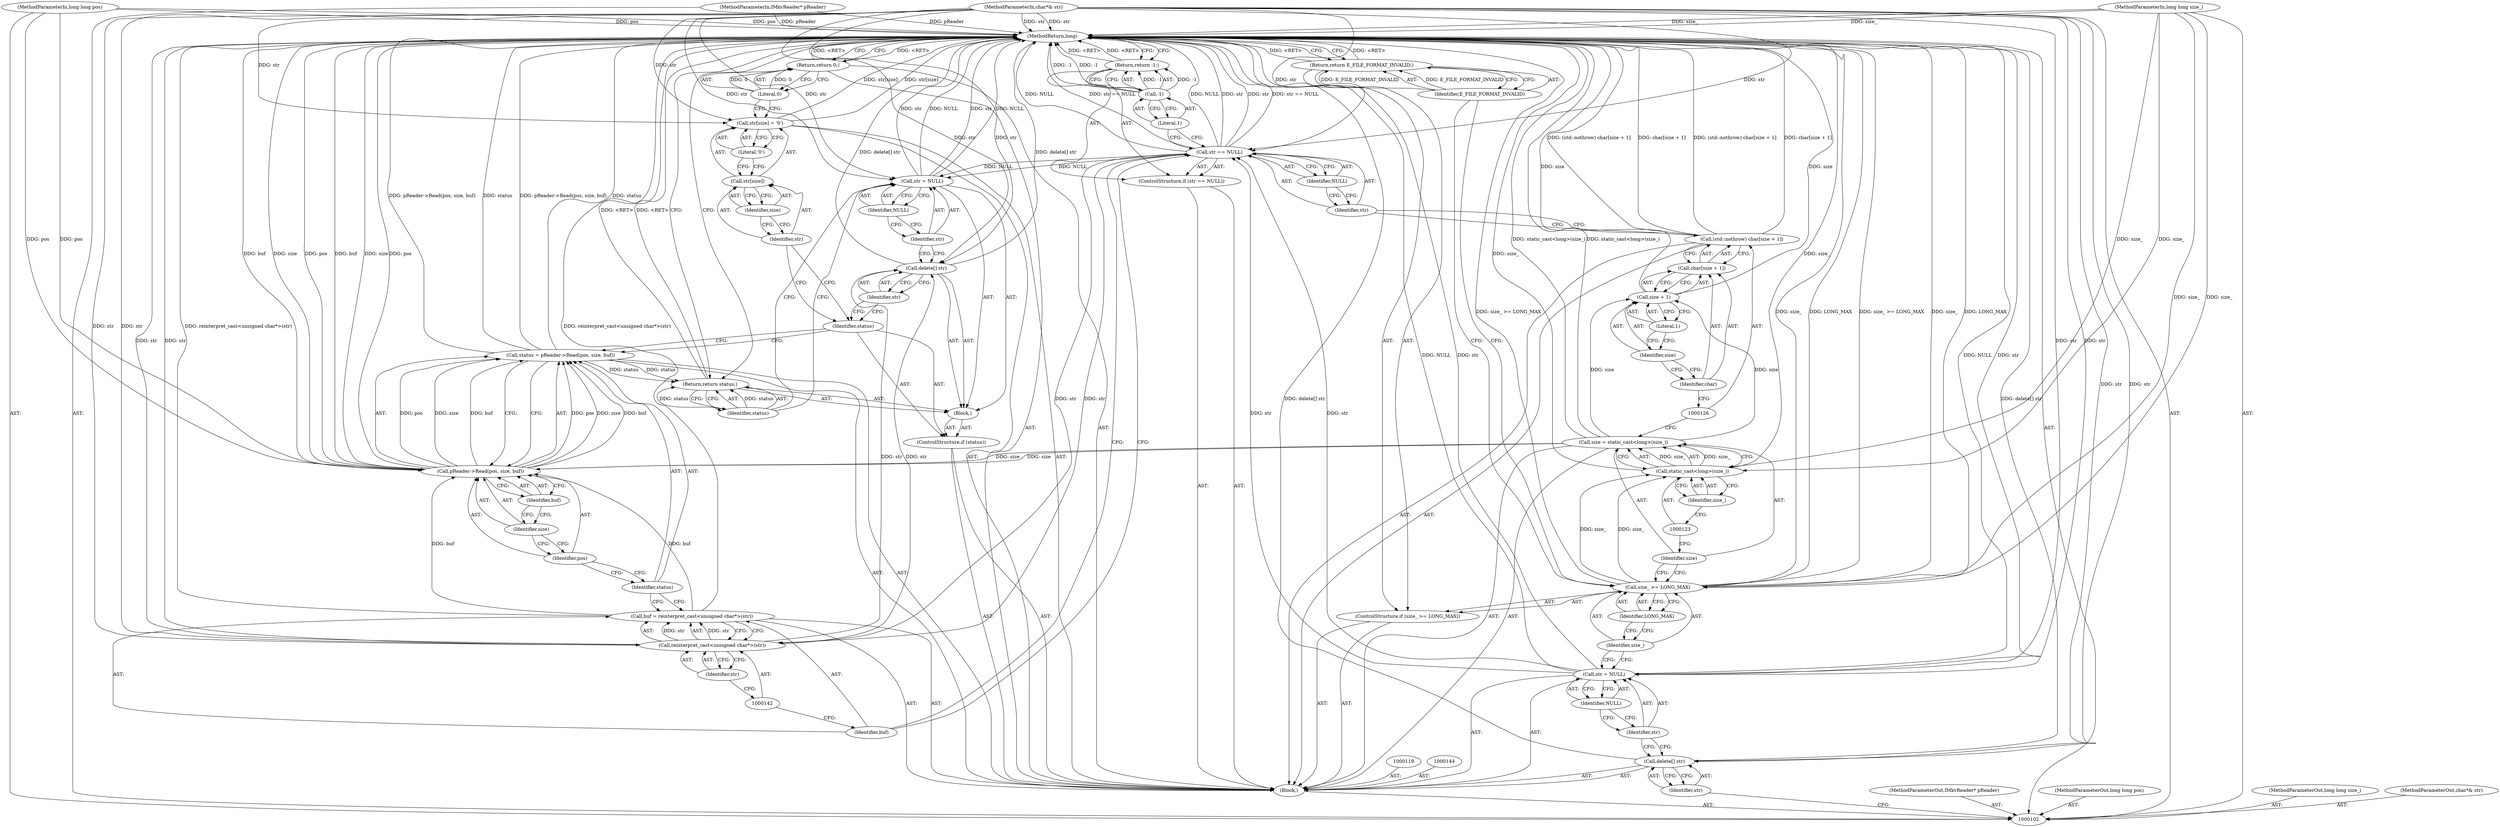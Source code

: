 digraph "1_Android_cc274e2abe8b2a6698a5c47d8aa4bb45f1f9538d_65" {
"1000168" [label="(MethodReturn,long)"];
"1000103" [label="(MethodParameterIn,IMkvReader* pReader)"];
"1000223" [label="(MethodParameterOut,IMkvReader* pReader)"];
"1000104" [label="(MethodParameterIn,long long pos)"];
"1000224" [label="(MethodParameterOut,long long pos)"];
"1000125" [label="(Call,(std::nothrow) char[size + 1])"];
"1000127" [label="(Call,char[size + 1])"];
"1000128" [label="(Identifier,char)"];
"1000129" [label="(Call,size + 1)"];
"1000130" [label="(Identifier,size)"];
"1000131" [label="(Literal,1)"];
"1000135" [label="(Identifier,NULL)"];
"1000132" [label="(ControlStructure,if (str == NULL))"];
"1000133" [label="(Call,str == NULL)"];
"1000134" [label="(Identifier,str)"];
"1000137" [label="(Call,-1)"];
"1000138" [label="(Literal,1)"];
"1000136" [label="(Return,return -1;)"];
"1000139" [label="(Call,buf = reinterpret_cast<unsigned char*>(str))"];
"1000140" [label="(Identifier,buf)"];
"1000141" [label="(Call,reinterpret_cast<unsigned char*>(str))"];
"1000143" [label="(Identifier,str)"];
"1000145" [label="(Call,status = pReader->Read(pos, size, buf))"];
"1000146" [label="(Identifier,status)"];
"1000147" [label="(Call,pReader->Read(pos, size, buf))"];
"1000148" [label="(Identifier,pos)"];
"1000149" [label="(Identifier,size)"];
"1000150" [label="(Identifier,buf)"];
"1000151" [label="(ControlStructure,if (status))"];
"1000153" [label="(Block,)"];
"1000152" [label="(Identifier,status)"];
"1000105" [label="(MethodParameterIn,long long size_)"];
"1000225" [label="(MethodParameterOut,long long size_)"];
"1000106" [label="(MethodParameterIn,char*& str)"];
"1000226" [label="(MethodParameterOut,char*& str)"];
"1000107" [label="(Block,)"];
"1000154" [label="(Call,delete[] str)"];
"1000155" [label="(Identifier,str)"];
"1000158" [label="(Identifier,NULL)"];
"1000156" [label="(Call,str = NULL)"];
"1000157" [label="(Identifier,str)"];
"1000160" [label="(Identifier,status)"];
"1000159" [label="(Return,return status;)"];
"1000165" [label="(Literal,'\0')"];
"1000161" [label="(Call,str[size] = '\0')"];
"1000162" [label="(Call,str[size])"];
"1000163" [label="(Identifier,str)"];
"1000164" [label="(Identifier,size)"];
"1000166" [label="(Return,return 0;)"];
"1000167" [label="(Literal,0)"];
"1000109" [label="(Identifier,str)"];
"1000108" [label="(Call,delete[] str)"];
"1000110" [label="(Call,str = NULL)"];
"1000111" [label="(Identifier,str)"];
"1000112" [label="(Identifier,NULL)"];
"1000116" [label="(Identifier,LONG_MAX)"];
"1000113" [label="(ControlStructure,if (size_ >= LONG_MAX))"];
"1000114" [label="(Call,size_ >= LONG_MAX)"];
"1000115" [label="(Identifier,size_)"];
"1000118" [label="(Identifier,E_FILE_FORMAT_INVALID)"];
"1000117" [label="(Return,return E_FILE_FORMAT_INVALID;)"];
"1000120" [label="(Call,size = static_cast<long>(size_))"];
"1000121" [label="(Identifier,size)"];
"1000122" [label="(Call,static_cast<long>(size_))"];
"1000124" [label="(Identifier,size_)"];
"1000168" -> "1000102"  [label="AST: "];
"1000168" -> "1000117"  [label="CFG: "];
"1000168" -> "1000136"  [label="CFG: "];
"1000168" -> "1000159"  [label="CFG: "];
"1000168" -> "1000166"  [label="CFG: "];
"1000136" -> "1000168"  [label="DDG: <RET>"];
"1000129" -> "1000168"  [label="DDG: size"];
"1000125" -> "1000168"  [label="DDG: (std::nothrow) char[size + 1]"];
"1000125" -> "1000168"  [label="DDG: char[size + 1]"];
"1000108" -> "1000168"  [label="DDG: delete[] str"];
"1000156" -> "1000168"  [label="DDG: str"];
"1000156" -> "1000168"  [label="DDG: NULL"];
"1000104" -> "1000168"  [label="DDG: pos"];
"1000105" -> "1000168"  [label="DDG: size_"];
"1000114" -> "1000168"  [label="DDG: size_ >= LONG_MAX"];
"1000114" -> "1000168"  [label="DDG: size_"];
"1000114" -> "1000168"  [label="DDG: LONG_MAX"];
"1000154" -> "1000168"  [label="DDG: delete[] str"];
"1000147" -> "1000168"  [label="DDG: buf"];
"1000147" -> "1000168"  [label="DDG: size"];
"1000147" -> "1000168"  [label="DDG: pos"];
"1000122" -> "1000168"  [label="DDG: size_"];
"1000139" -> "1000168"  [label="DDG: reinterpret_cast<unsigned char*>(str)"];
"1000133" -> "1000168"  [label="DDG: str"];
"1000133" -> "1000168"  [label="DDG: str == NULL"];
"1000133" -> "1000168"  [label="DDG: NULL"];
"1000103" -> "1000168"  [label="DDG: pReader"];
"1000110" -> "1000168"  [label="DDG: NULL"];
"1000110" -> "1000168"  [label="DDG: str"];
"1000141" -> "1000168"  [label="DDG: str"];
"1000120" -> "1000168"  [label="DDG: static_cast<long>(size_)"];
"1000161" -> "1000168"  [label="DDG: str[size]"];
"1000145" -> "1000168"  [label="DDG: status"];
"1000145" -> "1000168"  [label="DDG: pReader->Read(pos, size, buf)"];
"1000137" -> "1000168"  [label="DDG: -1"];
"1000106" -> "1000168"  [label="DDG: str"];
"1000166" -> "1000168"  [label="DDG: <RET>"];
"1000159" -> "1000168"  [label="DDG: <RET>"];
"1000117" -> "1000168"  [label="DDG: <RET>"];
"1000103" -> "1000102"  [label="AST: "];
"1000103" -> "1000168"  [label="DDG: pReader"];
"1000223" -> "1000102"  [label="AST: "];
"1000104" -> "1000102"  [label="AST: "];
"1000104" -> "1000168"  [label="DDG: pos"];
"1000104" -> "1000147"  [label="DDG: pos"];
"1000224" -> "1000102"  [label="AST: "];
"1000125" -> "1000107"  [label="AST: "];
"1000125" -> "1000127"  [label="CFG: "];
"1000126" -> "1000125"  [label="AST: "];
"1000127" -> "1000125"  [label="AST: "];
"1000134" -> "1000125"  [label="CFG: "];
"1000125" -> "1000168"  [label="DDG: (std::nothrow) char[size + 1]"];
"1000125" -> "1000168"  [label="DDG: char[size + 1]"];
"1000127" -> "1000125"  [label="AST: "];
"1000127" -> "1000129"  [label="CFG: "];
"1000128" -> "1000127"  [label="AST: "];
"1000129" -> "1000127"  [label="AST: "];
"1000125" -> "1000127"  [label="CFG: "];
"1000128" -> "1000127"  [label="AST: "];
"1000128" -> "1000126"  [label="CFG: "];
"1000130" -> "1000128"  [label="CFG: "];
"1000129" -> "1000127"  [label="AST: "];
"1000129" -> "1000131"  [label="CFG: "];
"1000130" -> "1000129"  [label="AST: "];
"1000131" -> "1000129"  [label="AST: "];
"1000127" -> "1000129"  [label="CFG: "];
"1000129" -> "1000168"  [label="DDG: size"];
"1000120" -> "1000129"  [label="DDG: size"];
"1000130" -> "1000129"  [label="AST: "];
"1000130" -> "1000128"  [label="CFG: "];
"1000131" -> "1000130"  [label="CFG: "];
"1000131" -> "1000129"  [label="AST: "];
"1000131" -> "1000130"  [label="CFG: "];
"1000129" -> "1000131"  [label="CFG: "];
"1000135" -> "1000133"  [label="AST: "];
"1000135" -> "1000134"  [label="CFG: "];
"1000133" -> "1000135"  [label="CFG: "];
"1000132" -> "1000107"  [label="AST: "];
"1000133" -> "1000132"  [label="AST: "];
"1000136" -> "1000132"  [label="AST: "];
"1000133" -> "1000132"  [label="AST: "];
"1000133" -> "1000135"  [label="CFG: "];
"1000134" -> "1000133"  [label="AST: "];
"1000135" -> "1000133"  [label="AST: "];
"1000138" -> "1000133"  [label="CFG: "];
"1000140" -> "1000133"  [label="CFG: "];
"1000133" -> "1000168"  [label="DDG: str"];
"1000133" -> "1000168"  [label="DDG: str == NULL"];
"1000133" -> "1000168"  [label="DDG: NULL"];
"1000110" -> "1000133"  [label="DDG: str"];
"1000106" -> "1000133"  [label="DDG: str"];
"1000133" -> "1000141"  [label="DDG: str"];
"1000133" -> "1000156"  [label="DDG: NULL"];
"1000134" -> "1000133"  [label="AST: "];
"1000134" -> "1000125"  [label="CFG: "];
"1000135" -> "1000134"  [label="CFG: "];
"1000137" -> "1000136"  [label="AST: "];
"1000137" -> "1000138"  [label="CFG: "];
"1000138" -> "1000137"  [label="AST: "];
"1000136" -> "1000137"  [label="CFG: "];
"1000137" -> "1000168"  [label="DDG: -1"];
"1000137" -> "1000136"  [label="DDG: -1"];
"1000138" -> "1000137"  [label="AST: "];
"1000138" -> "1000133"  [label="CFG: "];
"1000137" -> "1000138"  [label="CFG: "];
"1000136" -> "1000132"  [label="AST: "];
"1000136" -> "1000137"  [label="CFG: "];
"1000137" -> "1000136"  [label="AST: "];
"1000168" -> "1000136"  [label="CFG: "];
"1000136" -> "1000168"  [label="DDG: <RET>"];
"1000137" -> "1000136"  [label="DDG: -1"];
"1000139" -> "1000107"  [label="AST: "];
"1000139" -> "1000141"  [label="CFG: "];
"1000140" -> "1000139"  [label="AST: "];
"1000141" -> "1000139"  [label="AST: "];
"1000146" -> "1000139"  [label="CFG: "];
"1000139" -> "1000168"  [label="DDG: reinterpret_cast<unsigned char*>(str)"];
"1000141" -> "1000139"  [label="DDG: str"];
"1000139" -> "1000147"  [label="DDG: buf"];
"1000140" -> "1000139"  [label="AST: "];
"1000140" -> "1000133"  [label="CFG: "];
"1000142" -> "1000140"  [label="CFG: "];
"1000141" -> "1000139"  [label="AST: "];
"1000141" -> "1000143"  [label="CFG: "];
"1000142" -> "1000141"  [label="AST: "];
"1000143" -> "1000141"  [label="AST: "];
"1000139" -> "1000141"  [label="CFG: "];
"1000141" -> "1000168"  [label="DDG: str"];
"1000141" -> "1000139"  [label="DDG: str"];
"1000133" -> "1000141"  [label="DDG: str"];
"1000106" -> "1000141"  [label="DDG: str"];
"1000141" -> "1000154"  [label="DDG: str"];
"1000143" -> "1000141"  [label="AST: "];
"1000143" -> "1000142"  [label="CFG: "];
"1000141" -> "1000143"  [label="CFG: "];
"1000145" -> "1000107"  [label="AST: "];
"1000145" -> "1000147"  [label="CFG: "];
"1000146" -> "1000145"  [label="AST: "];
"1000147" -> "1000145"  [label="AST: "];
"1000152" -> "1000145"  [label="CFG: "];
"1000145" -> "1000168"  [label="DDG: status"];
"1000145" -> "1000168"  [label="DDG: pReader->Read(pos, size, buf)"];
"1000147" -> "1000145"  [label="DDG: pos"];
"1000147" -> "1000145"  [label="DDG: size"];
"1000147" -> "1000145"  [label="DDG: buf"];
"1000145" -> "1000159"  [label="DDG: status"];
"1000146" -> "1000145"  [label="AST: "];
"1000146" -> "1000139"  [label="CFG: "];
"1000148" -> "1000146"  [label="CFG: "];
"1000147" -> "1000145"  [label="AST: "];
"1000147" -> "1000150"  [label="CFG: "];
"1000148" -> "1000147"  [label="AST: "];
"1000149" -> "1000147"  [label="AST: "];
"1000150" -> "1000147"  [label="AST: "];
"1000145" -> "1000147"  [label="CFG: "];
"1000147" -> "1000168"  [label="DDG: buf"];
"1000147" -> "1000168"  [label="DDG: size"];
"1000147" -> "1000168"  [label="DDG: pos"];
"1000147" -> "1000145"  [label="DDG: pos"];
"1000147" -> "1000145"  [label="DDG: size"];
"1000147" -> "1000145"  [label="DDG: buf"];
"1000104" -> "1000147"  [label="DDG: pos"];
"1000120" -> "1000147"  [label="DDG: size"];
"1000139" -> "1000147"  [label="DDG: buf"];
"1000148" -> "1000147"  [label="AST: "];
"1000148" -> "1000146"  [label="CFG: "];
"1000149" -> "1000148"  [label="CFG: "];
"1000149" -> "1000147"  [label="AST: "];
"1000149" -> "1000148"  [label="CFG: "];
"1000150" -> "1000149"  [label="CFG: "];
"1000150" -> "1000147"  [label="AST: "];
"1000150" -> "1000149"  [label="CFG: "];
"1000147" -> "1000150"  [label="CFG: "];
"1000151" -> "1000107"  [label="AST: "];
"1000152" -> "1000151"  [label="AST: "];
"1000153" -> "1000151"  [label="AST: "];
"1000153" -> "1000151"  [label="AST: "];
"1000154" -> "1000153"  [label="AST: "];
"1000156" -> "1000153"  [label="AST: "];
"1000159" -> "1000153"  [label="AST: "];
"1000152" -> "1000151"  [label="AST: "];
"1000152" -> "1000145"  [label="CFG: "];
"1000155" -> "1000152"  [label="CFG: "];
"1000163" -> "1000152"  [label="CFG: "];
"1000105" -> "1000102"  [label="AST: "];
"1000105" -> "1000168"  [label="DDG: size_"];
"1000105" -> "1000114"  [label="DDG: size_"];
"1000105" -> "1000122"  [label="DDG: size_"];
"1000225" -> "1000102"  [label="AST: "];
"1000106" -> "1000102"  [label="AST: "];
"1000106" -> "1000168"  [label="DDG: str"];
"1000106" -> "1000108"  [label="DDG: str"];
"1000106" -> "1000110"  [label="DDG: str"];
"1000106" -> "1000133"  [label="DDG: str"];
"1000106" -> "1000141"  [label="DDG: str"];
"1000106" -> "1000154"  [label="DDG: str"];
"1000106" -> "1000156"  [label="DDG: str"];
"1000106" -> "1000161"  [label="DDG: str"];
"1000226" -> "1000102"  [label="AST: "];
"1000107" -> "1000102"  [label="AST: "];
"1000108" -> "1000107"  [label="AST: "];
"1000110" -> "1000107"  [label="AST: "];
"1000113" -> "1000107"  [label="AST: "];
"1000119" -> "1000107"  [label="AST: "];
"1000120" -> "1000107"  [label="AST: "];
"1000125" -> "1000107"  [label="AST: "];
"1000132" -> "1000107"  [label="AST: "];
"1000139" -> "1000107"  [label="AST: "];
"1000144" -> "1000107"  [label="AST: "];
"1000145" -> "1000107"  [label="AST: "];
"1000151" -> "1000107"  [label="AST: "];
"1000161" -> "1000107"  [label="AST: "];
"1000166" -> "1000107"  [label="AST: "];
"1000154" -> "1000153"  [label="AST: "];
"1000154" -> "1000155"  [label="CFG: "];
"1000155" -> "1000154"  [label="AST: "];
"1000157" -> "1000154"  [label="CFG: "];
"1000154" -> "1000168"  [label="DDG: delete[] str"];
"1000141" -> "1000154"  [label="DDG: str"];
"1000106" -> "1000154"  [label="DDG: str"];
"1000155" -> "1000154"  [label="AST: "];
"1000155" -> "1000152"  [label="CFG: "];
"1000154" -> "1000155"  [label="CFG: "];
"1000158" -> "1000156"  [label="AST: "];
"1000158" -> "1000157"  [label="CFG: "];
"1000156" -> "1000158"  [label="CFG: "];
"1000156" -> "1000153"  [label="AST: "];
"1000156" -> "1000158"  [label="CFG: "];
"1000157" -> "1000156"  [label="AST: "];
"1000158" -> "1000156"  [label="AST: "];
"1000160" -> "1000156"  [label="CFG: "];
"1000156" -> "1000168"  [label="DDG: str"];
"1000156" -> "1000168"  [label="DDG: NULL"];
"1000133" -> "1000156"  [label="DDG: NULL"];
"1000106" -> "1000156"  [label="DDG: str"];
"1000157" -> "1000156"  [label="AST: "];
"1000157" -> "1000154"  [label="CFG: "];
"1000158" -> "1000157"  [label="CFG: "];
"1000160" -> "1000159"  [label="AST: "];
"1000160" -> "1000156"  [label="CFG: "];
"1000159" -> "1000160"  [label="CFG: "];
"1000160" -> "1000159"  [label="DDG: status"];
"1000159" -> "1000153"  [label="AST: "];
"1000159" -> "1000160"  [label="CFG: "];
"1000160" -> "1000159"  [label="AST: "];
"1000168" -> "1000159"  [label="CFG: "];
"1000159" -> "1000168"  [label="DDG: <RET>"];
"1000160" -> "1000159"  [label="DDG: status"];
"1000145" -> "1000159"  [label="DDG: status"];
"1000165" -> "1000161"  [label="AST: "];
"1000165" -> "1000162"  [label="CFG: "];
"1000161" -> "1000165"  [label="CFG: "];
"1000161" -> "1000107"  [label="AST: "];
"1000161" -> "1000165"  [label="CFG: "];
"1000162" -> "1000161"  [label="AST: "];
"1000165" -> "1000161"  [label="AST: "];
"1000167" -> "1000161"  [label="CFG: "];
"1000161" -> "1000168"  [label="DDG: str[size]"];
"1000106" -> "1000161"  [label="DDG: str"];
"1000162" -> "1000161"  [label="AST: "];
"1000162" -> "1000164"  [label="CFG: "];
"1000163" -> "1000162"  [label="AST: "];
"1000164" -> "1000162"  [label="AST: "];
"1000165" -> "1000162"  [label="CFG: "];
"1000163" -> "1000162"  [label="AST: "];
"1000163" -> "1000152"  [label="CFG: "];
"1000164" -> "1000163"  [label="CFG: "];
"1000164" -> "1000162"  [label="AST: "];
"1000164" -> "1000163"  [label="CFG: "];
"1000162" -> "1000164"  [label="CFG: "];
"1000166" -> "1000107"  [label="AST: "];
"1000166" -> "1000167"  [label="CFG: "];
"1000167" -> "1000166"  [label="AST: "];
"1000168" -> "1000166"  [label="CFG: "];
"1000166" -> "1000168"  [label="DDG: <RET>"];
"1000167" -> "1000166"  [label="DDG: 0"];
"1000167" -> "1000166"  [label="AST: "];
"1000167" -> "1000161"  [label="CFG: "];
"1000166" -> "1000167"  [label="CFG: "];
"1000167" -> "1000166"  [label="DDG: 0"];
"1000109" -> "1000108"  [label="AST: "];
"1000109" -> "1000102"  [label="CFG: "];
"1000108" -> "1000109"  [label="CFG: "];
"1000108" -> "1000107"  [label="AST: "];
"1000108" -> "1000109"  [label="CFG: "];
"1000109" -> "1000108"  [label="AST: "];
"1000111" -> "1000108"  [label="CFG: "];
"1000108" -> "1000168"  [label="DDG: delete[] str"];
"1000106" -> "1000108"  [label="DDG: str"];
"1000110" -> "1000107"  [label="AST: "];
"1000110" -> "1000112"  [label="CFG: "];
"1000111" -> "1000110"  [label="AST: "];
"1000112" -> "1000110"  [label="AST: "];
"1000115" -> "1000110"  [label="CFG: "];
"1000110" -> "1000168"  [label="DDG: NULL"];
"1000110" -> "1000168"  [label="DDG: str"];
"1000106" -> "1000110"  [label="DDG: str"];
"1000110" -> "1000133"  [label="DDG: str"];
"1000111" -> "1000110"  [label="AST: "];
"1000111" -> "1000108"  [label="CFG: "];
"1000112" -> "1000111"  [label="CFG: "];
"1000112" -> "1000110"  [label="AST: "];
"1000112" -> "1000111"  [label="CFG: "];
"1000110" -> "1000112"  [label="CFG: "];
"1000116" -> "1000114"  [label="AST: "];
"1000116" -> "1000115"  [label="CFG: "];
"1000114" -> "1000116"  [label="CFG: "];
"1000113" -> "1000107"  [label="AST: "];
"1000114" -> "1000113"  [label="AST: "];
"1000117" -> "1000113"  [label="AST: "];
"1000114" -> "1000113"  [label="AST: "];
"1000114" -> "1000116"  [label="CFG: "];
"1000115" -> "1000114"  [label="AST: "];
"1000116" -> "1000114"  [label="AST: "];
"1000118" -> "1000114"  [label="CFG: "];
"1000121" -> "1000114"  [label="CFG: "];
"1000114" -> "1000168"  [label="DDG: size_ >= LONG_MAX"];
"1000114" -> "1000168"  [label="DDG: size_"];
"1000114" -> "1000168"  [label="DDG: LONG_MAX"];
"1000105" -> "1000114"  [label="DDG: size_"];
"1000114" -> "1000122"  [label="DDG: size_"];
"1000115" -> "1000114"  [label="AST: "];
"1000115" -> "1000110"  [label="CFG: "];
"1000116" -> "1000115"  [label="CFG: "];
"1000118" -> "1000117"  [label="AST: "];
"1000118" -> "1000114"  [label="CFG: "];
"1000117" -> "1000118"  [label="CFG: "];
"1000118" -> "1000117"  [label="DDG: E_FILE_FORMAT_INVALID"];
"1000117" -> "1000113"  [label="AST: "];
"1000117" -> "1000118"  [label="CFG: "];
"1000118" -> "1000117"  [label="AST: "];
"1000168" -> "1000117"  [label="CFG: "];
"1000117" -> "1000168"  [label="DDG: <RET>"];
"1000118" -> "1000117"  [label="DDG: E_FILE_FORMAT_INVALID"];
"1000120" -> "1000107"  [label="AST: "];
"1000120" -> "1000122"  [label="CFG: "];
"1000121" -> "1000120"  [label="AST: "];
"1000122" -> "1000120"  [label="AST: "];
"1000126" -> "1000120"  [label="CFG: "];
"1000120" -> "1000168"  [label="DDG: static_cast<long>(size_)"];
"1000122" -> "1000120"  [label="DDG: size_"];
"1000120" -> "1000129"  [label="DDG: size"];
"1000120" -> "1000147"  [label="DDG: size"];
"1000121" -> "1000120"  [label="AST: "];
"1000121" -> "1000114"  [label="CFG: "];
"1000123" -> "1000121"  [label="CFG: "];
"1000122" -> "1000120"  [label="AST: "];
"1000122" -> "1000124"  [label="CFG: "];
"1000123" -> "1000122"  [label="AST: "];
"1000124" -> "1000122"  [label="AST: "];
"1000120" -> "1000122"  [label="CFG: "];
"1000122" -> "1000168"  [label="DDG: size_"];
"1000122" -> "1000120"  [label="DDG: size_"];
"1000114" -> "1000122"  [label="DDG: size_"];
"1000105" -> "1000122"  [label="DDG: size_"];
"1000124" -> "1000122"  [label="AST: "];
"1000124" -> "1000123"  [label="CFG: "];
"1000122" -> "1000124"  [label="CFG: "];
}
